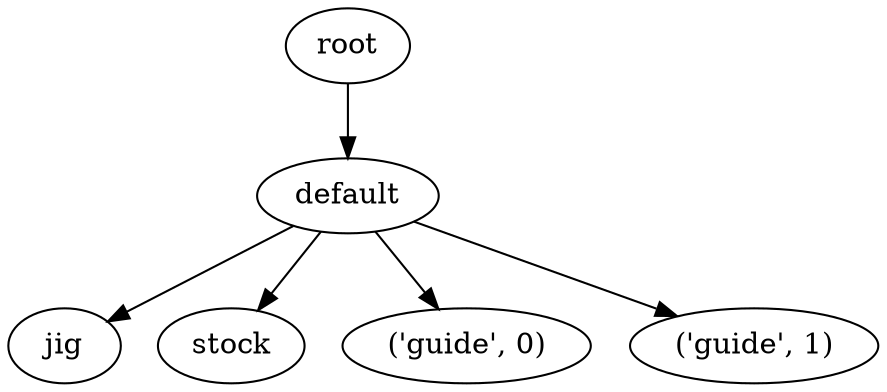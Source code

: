 digraph default {
    root_1 [label="root"];
    default_2 [label="default"];
    jig_3 [label="jig"];
    stock_4 [label="stock"];
    guide_5 [label="\('guide',\ 0\)"];
    guide_6 [label="\('guide',\ 1\)"];
    root_1 -> default_2;
    default_2 -> jig_3;
    default_2 -> stock_4;
    default_2 -> guide_5;
    default_2 -> guide_6;
}
